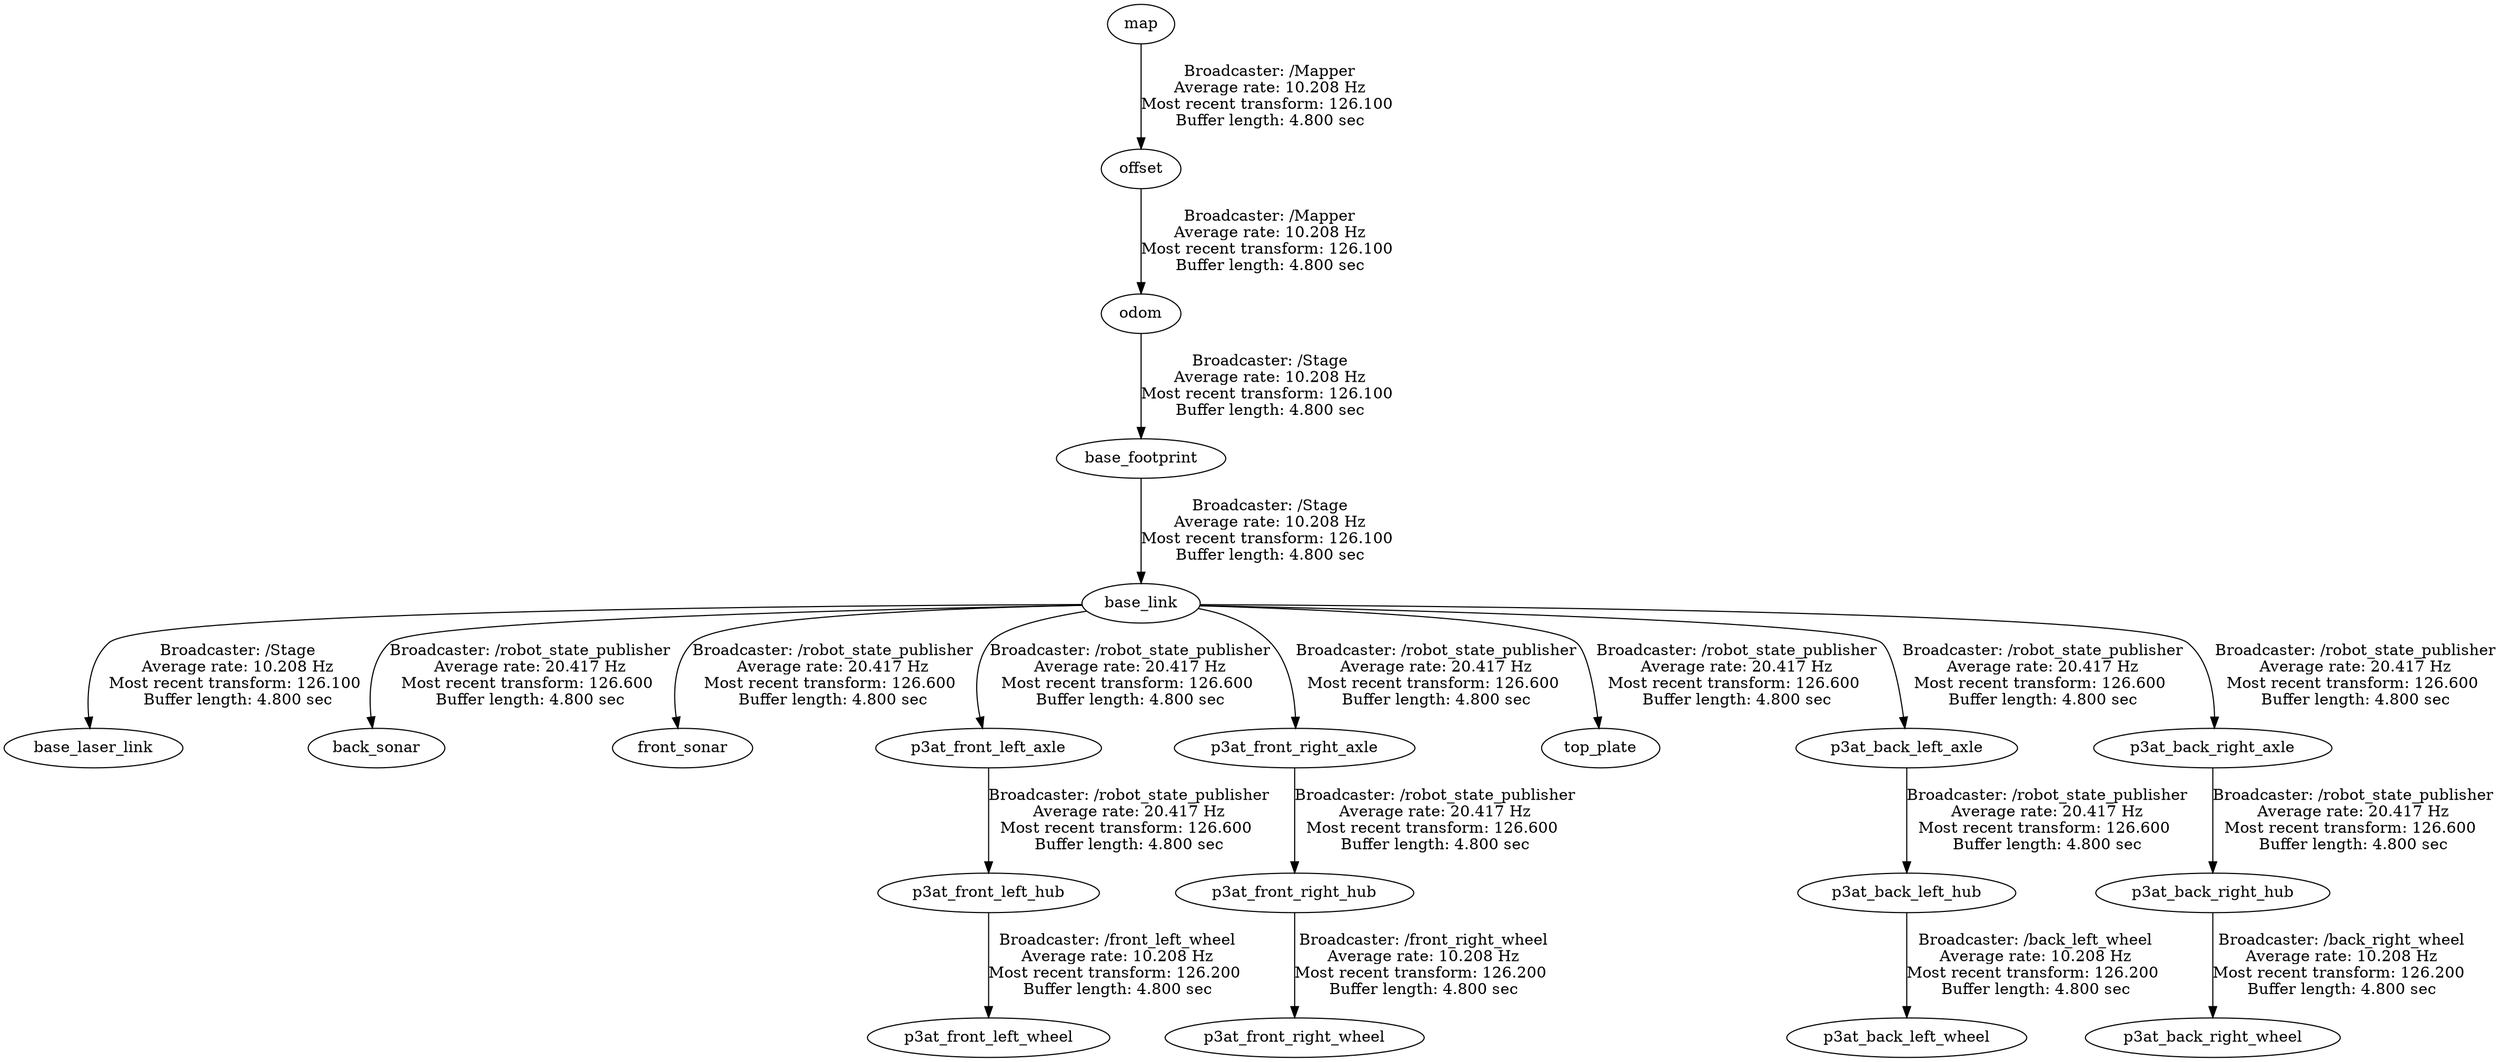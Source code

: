 digraph G {
"base_link" -> "base_laser_link"[label="Broadcaster: /Stage\nAverage rate: 10.208 Hz\nMost recent transform: 126.100 \nBuffer length: 4.800 sec\n"];
"base_footprint" -> "base_link"[label="Broadcaster: /Stage\nAverage rate: 10.208 Hz\nMost recent transform: 126.100 \nBuffer length: 4.800 sec\n"];
"odom" -> "base_footprint"[label="Broadcaster: /Stage\nAverage rate: 10.208 Hz\nMost recent transform: 126.100 \nBuffer length: 4.800 sec\n"];
"offset" -> "odom"[label="Broadcaster: /Mapper\nAverage rate: 10.208 Hz\nMost recent transform: 126.100 \nBuffer length: 4.800 sec\n"];
"base_link" -> "back_sonar"[label="Broadcaster: /robot_state_publisher\nAverage rate: 20.417 Hz\nMost recent transform: 126.600 \nBuffer length: 4.800 sec\n"];
"base_link" -> "front_sonar"[label="Broadcaster: /robot_state_publisher\nAverage rate: 20.417 Hz\nMost recent transform: 126.600 \nBuffer length: 4.800 sec\n"];
"base_link" -> "p3at_front_left_axle"[label="Broadcaster: /robot_state_publisher\nAverage rate: 20.417 Hz\nMost recent transform: 126.600 \nBuffer length: 4.800 sec\n"];
"p3at_front_left_axle" -> "p3at_front_left_hub"[label="Broadcaster: /robot_state_publisher\nAverage rate: 20.417 Hz\nMost recent transform: 126.600 \nBuffer length: 4.800 sec\n"];
"base_link" -> "p3at_front_right_axle"[label="Broadcaster: /robot_state_publisher\nAverage rate: 20.417 Hz\nMost recent transform: 126.600 \nBuffer length: 4.800 sec\n"];
"p3at_front_right_axle" -> "p3at_front_right_hub"[label="Broadcaster: /robot_state_publisher\nAverage rate: 20.417 Hz\nMost recent transform: 126.600 \nBuffer length: 4.800 sec\n"];
"base_link" -> "top_plate"[label="Broadcaster: /robot_state_publisher\nAverage rate: 20.417 Hz\nMost recent transform: 126.600 \nBuffer length: 4.800 sec\n"];
"base_link" -> "p3at_back_left_axle"[label="Broadcaster: /robot_state_publisher\nAverage rate: 20.417 Hz\nMost recent transform: 126.600 \nBuffer length: 4.800 sec\n"];
"base_link" -> "p3at_back_right_axle"[label="Broadcaster: /robot_state_publisher\nAverage rate: 20.417 Hz\nMost recent transform: 126.600 \nBuffer length: 4.800 sec\n"];
"p3at_back_left_axle" -> "p3at_back_left_hub"[label="Broadcaster: /robot_state_publisher\nAverage rate: 20.417 Hz\nMost recent transform: 126.600 \nBuffer length: 4.800 sec\n"];
"p3at_back_right_axle" -> "p3at_back_right_hub"[label="Broadcaster: /robot_state_publisher\nAverage rate: 20.417 Hz\nMost recent transform: 126.600 \nBuffer length: 4.800 sec\n"];
"p3at_front_right_hub" -> "p3at_front_right_wheel"[label="Broadcaster: /front_right_wheel\nAverage rate: 10.208 Hz\nMost recent transform: 126.200 \nBuffer length: 4.800 sec\n"];
"p3at_back_right_hub" -> "p3at_back_right_wheel"[label="Broadcaster: /back_right_wheel\nAverage rate: 10.208 Hz\nMost recent transform: 126.200 \nBuffer length: 4.800 sec\n"];
"p3at_front_left_hub" -> "p3at_front_left_wheel"[label="Broadcaster: /front_left_wheel\nAverage rate: 10.208 Hz\nMost recent transform: 126.200 \nBuffer length: 4.800 sec\n"];
"map" -> "offset"[label="Broadcaster: /Mapper\nAverage rate: 10.208 Hz\nMost recent transform: 126.100 \nBuffer length: 4.800 sec\n"];
"p3at_back_left_hub" -> "p3at_back_left_wheel"[label="Broadcaster: /back_left_wheel\nAverage rate: 10.208 Hz\nMost recent transform: 126.200 \nBuffer length: 4.800 sec\n"];
}